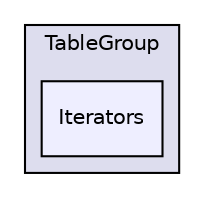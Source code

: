 digraph G {
  compound=true
  node [ fontsize=10, fontname="Helvetica"];
  edge [ labelfontsize=9, labelfontname="Helvetica"];
  subgraph clusterdir_8c5dbd3958a8fa396cc241a5f88b1a0d {
    graph [ bgcolor="#ddddee", pencolor="black", label="TableGroup" fontname="Helvetica", fontsize=10, URL="dir_8c5dbd3958a8fa396cc241a5f88b1a0d.html"]
  dir_bded2a5ef98ca623fedd2ec6f93156b7 [shape=box, label="Iterators", style="filled", fillcolor="#eeeeff", pencolor="black", URL="dir_bded2a5ef98ca623fedd2ec6f93156b7.html"];
  }
}
